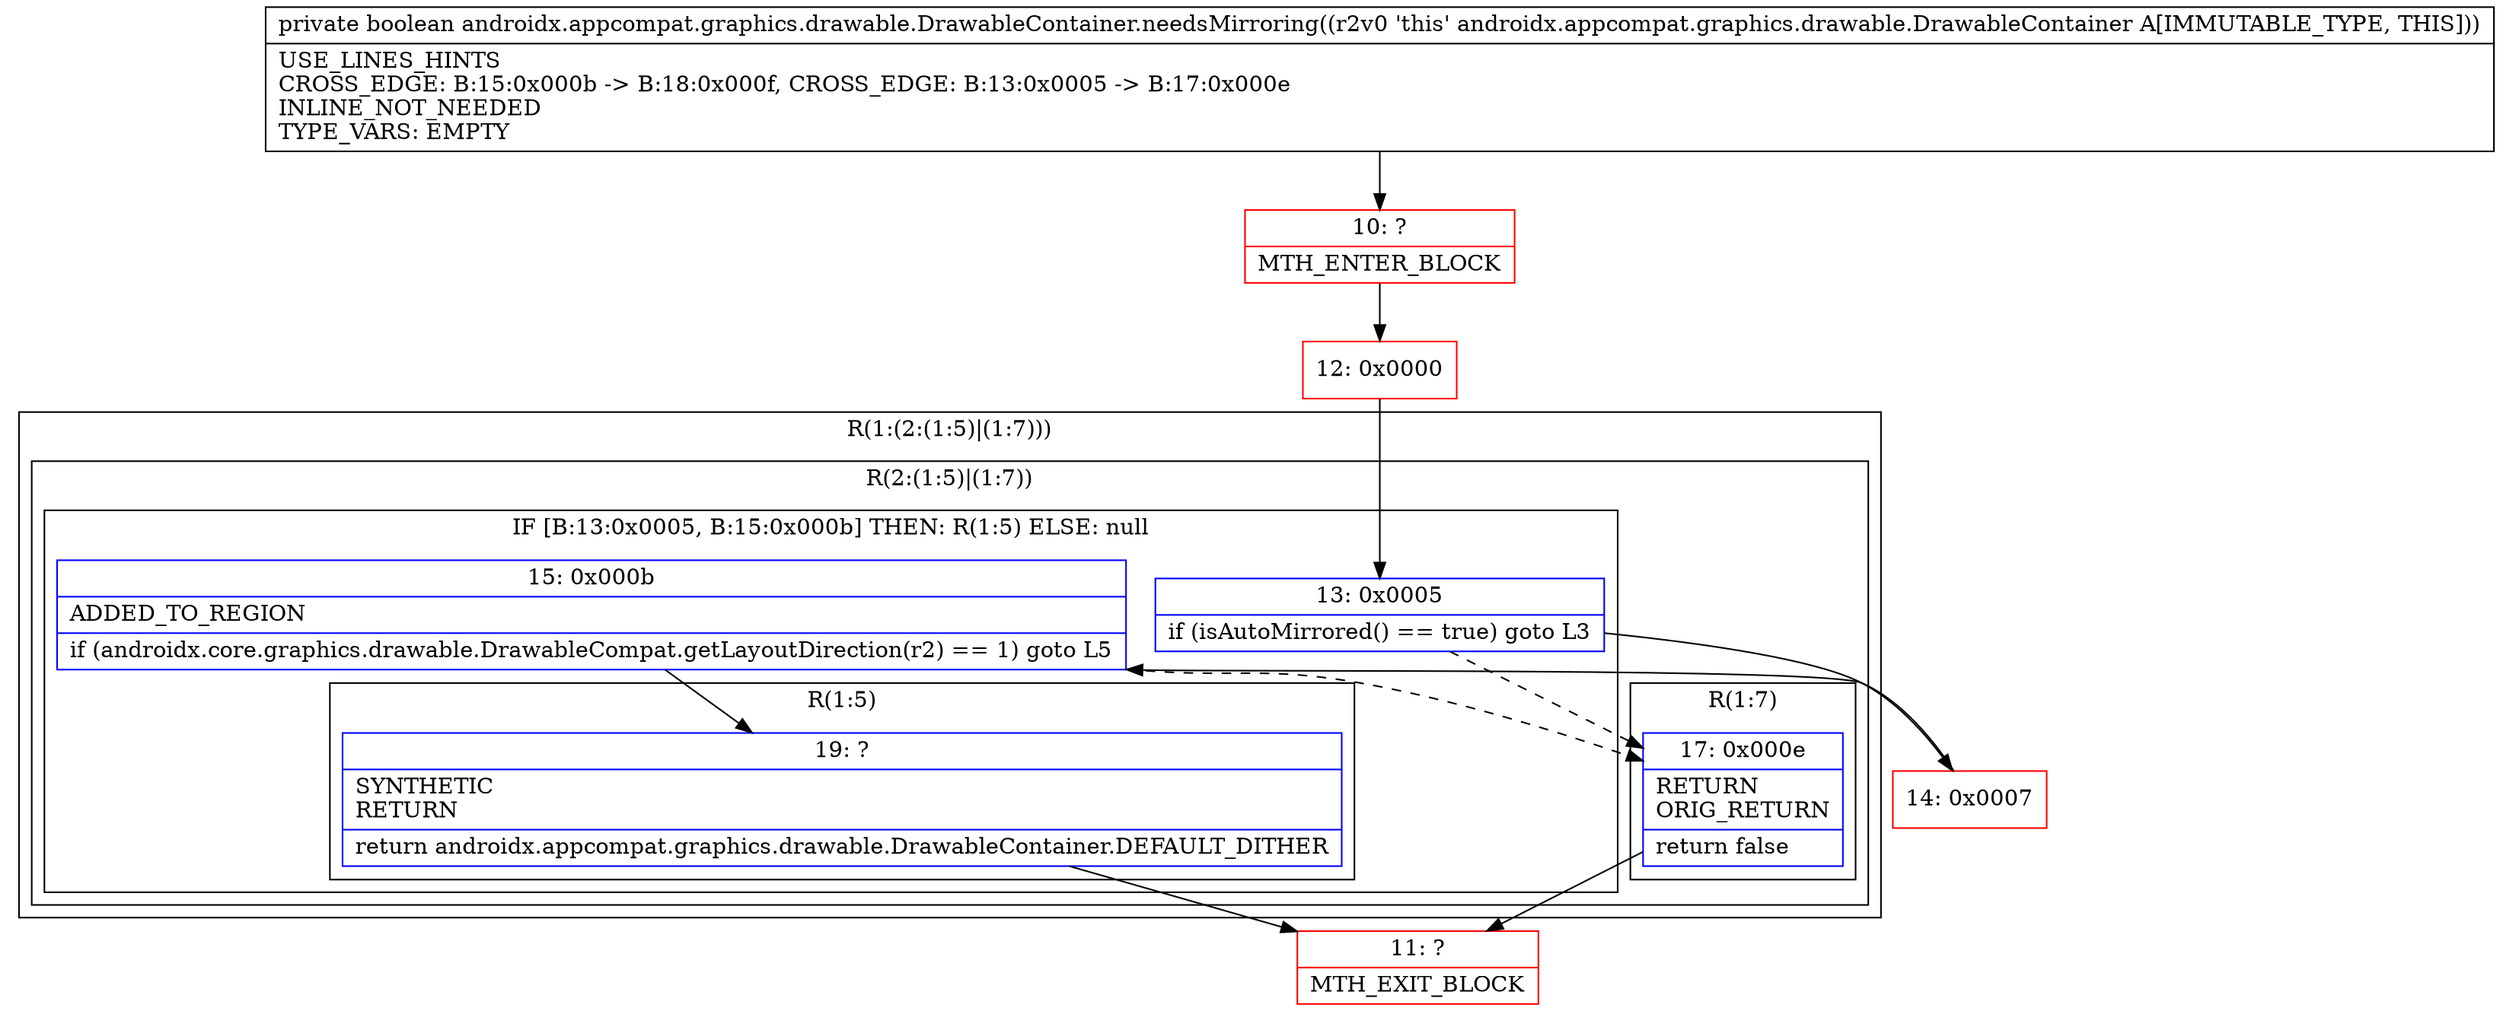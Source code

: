 digraph "CFG forandroidx.appcompat.graphics.drawable.DrawableContainer.needsMirroring()Z" {
subgraph cluster_Region_1630567536 {
label = "R(1:(2:(1:5)|(1:7)))";
node [shape=record,color=blue];
subgraph cluster_Region_1155926722 {
label = "R(2:(1:5)|(1:7))";
node [shape=record,color=blue];
subgraph cluster_IfRegion_25173092 {
label = "IF [B:13:0x0005, B:15:0x000b] THEN: R(1:5) ELSE: null";
node [shape=record,color=blue];
Node_13 [shape=record,label="{13\:\ 0x0005|if (isAutoMirrored() == true) goto L3\l}"];
Node_15 [shape=record,label="{15\:\ 0x000b|ADDED_TO_REGION\l|if (androidx.core.graphics.drawable.DrawableCompat.getLayoutDirection(r2) == 1) goto L5\l}"];
subgraph cluster_Region_269043884 {
label = "R(1:5)";
node [shape=record,color=blue];
Node_19 [shape=record,label="{19\:\ ?|SYNTHETIC\lRETURN\l|return androidx.appcompat.graphics.drawable.DrawableContainer.DEFAULT_DITHER\l}"];
}
}
subgraph cluster_Region_1924687137 {
label = "R(1:7)";
node [shape=record,color=blue];
Node_17 [shape=record,label="{17\:\ 0x000e|RETURN\lORIG_RETURN\l|return false\l}"];
}
}
}
Node_10 [shape=record,color=red,label="{10\:\ ?|MTH_ENTER_BLOCK\l}"];
Node_12 [shape=record,color=red,label="{12\:\ 0x0000}"];
Node_14 [shape=record,color=red,label="{14\:\ 0x0007}"];
Node_11 [shape=record,color=red,label="{11\:\ ?|MTH_EXIT_BLOCK\l}"];
MethodNode[shape=record,label="{private boolean androidx.appcompat.graphics.drawable.DrawableContainer.needsMirroring((r2v0 'this' androidx.appcompat.graphics.drawable.DrawableContainer A[IMMUTABLE_TYPE, THIS]))  | USE_LINES_HINTS\lCROSS_EDGE: B:15:0x000b \-\> B:18:0x000f, CROSS_EDGE: B:13:0x0005 \-\> B:17:0x000e\lINLINE_NOT_NEEDED\lTYPE_VARS: EMPTY\l}"];
MethodNode -> Node_10;Node_13 -> Node_14;
Node_13 -> Node_17[style=dashed];
Node_15 -> Node_17[style=dashed];
Node_15 -> Node_19;
Node_19 -> Node_11;
Node_17 -> Node_11;
Node_10 -> Node_12;
Node_12 -> Node_13;
Node_14 -> Node_15;
}

